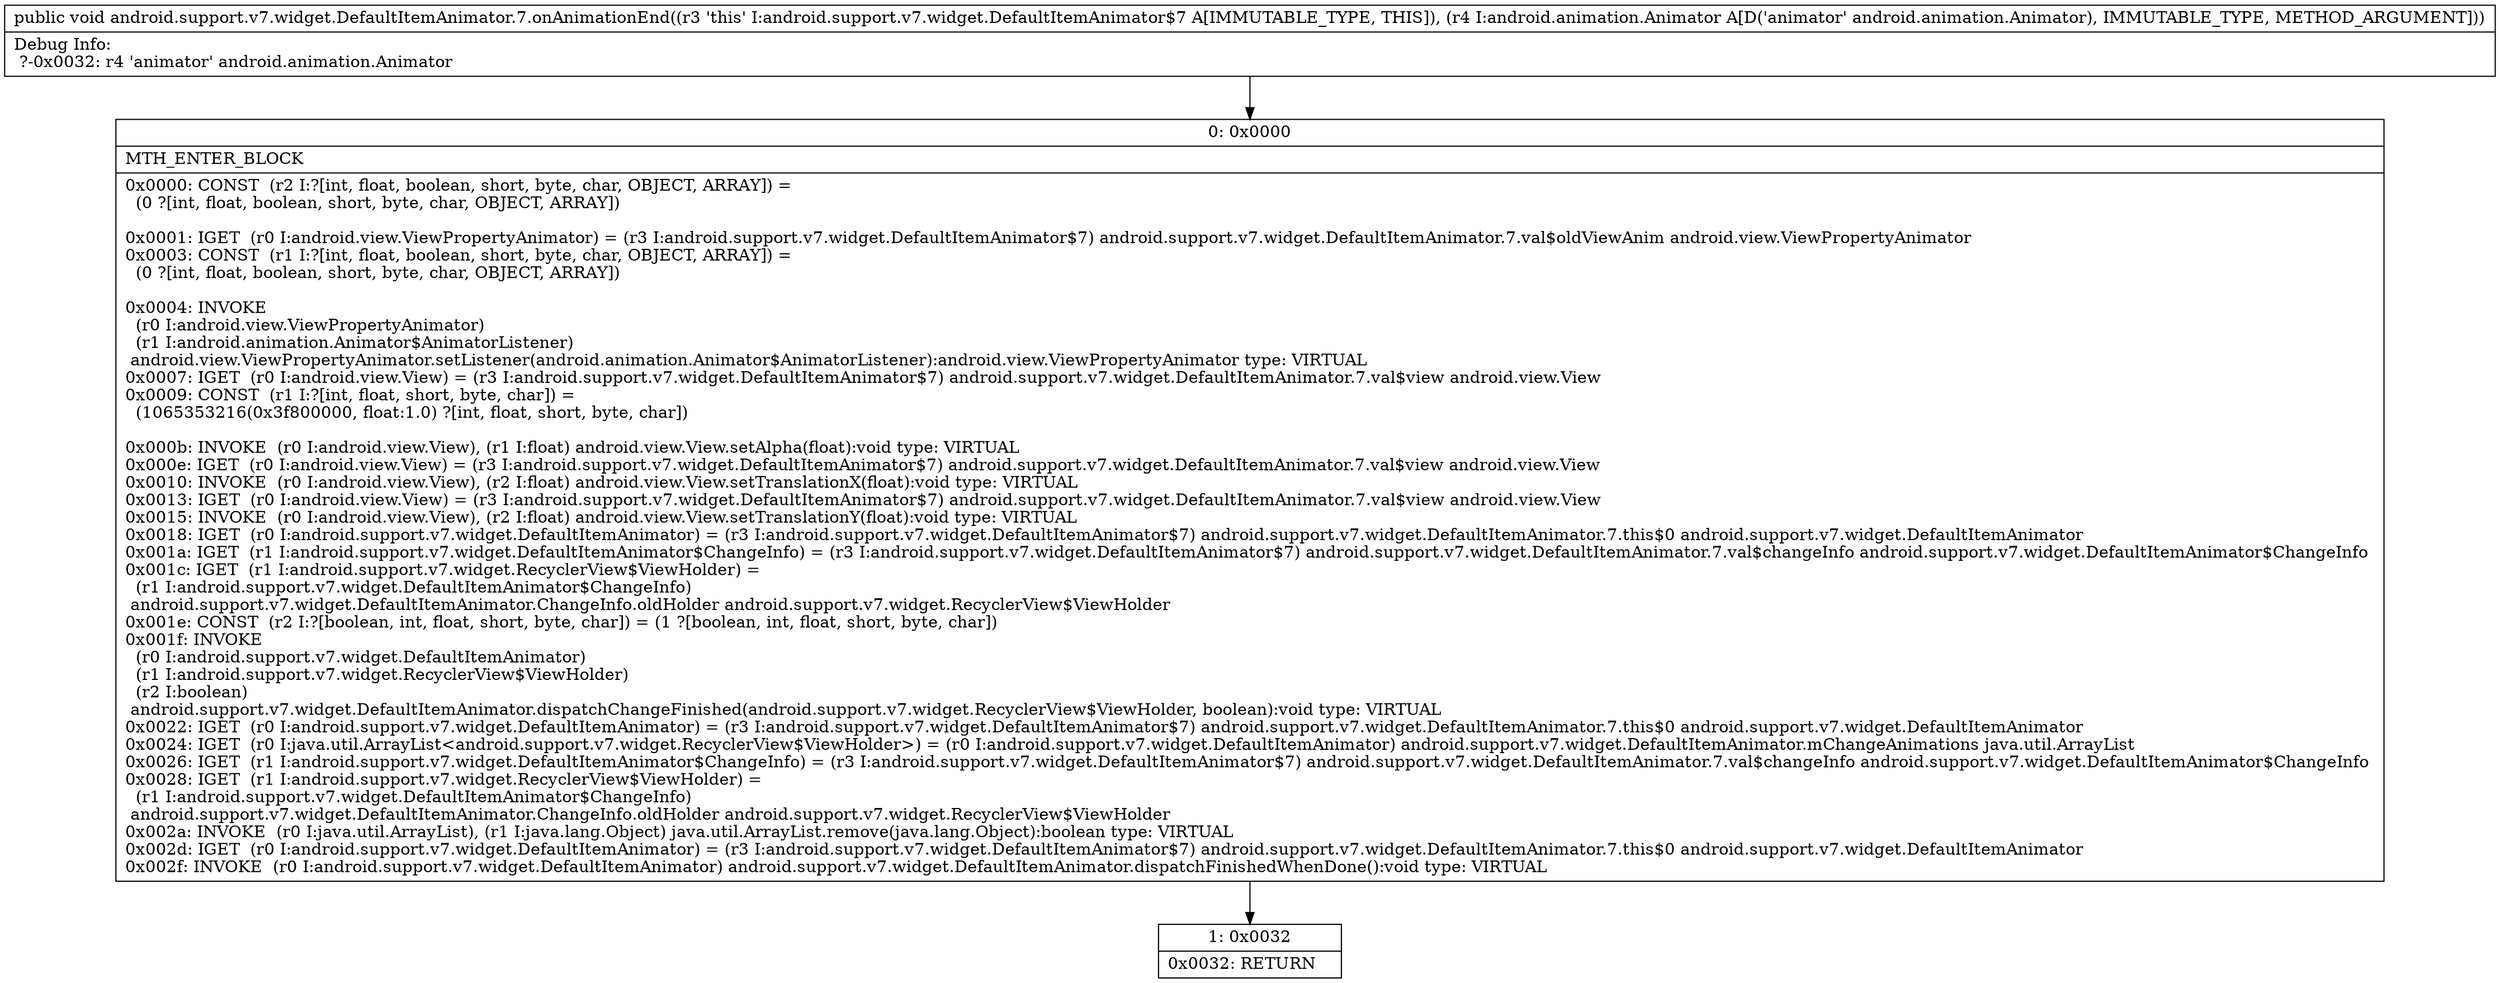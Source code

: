 digraph "CFG forandroid.support.v7.widget.DefaultItemAnimator.7.onAnimationEnd(Landroid\/animation\/Animator;)V" {
Node_0 [shape=record,label="{0\:\ 0x0000|MTH_ENTER_BLOCK\l|0x0000: CONST  (r2 I:?[int, float, boolean, short, byte, char, OBJECT, ARRAY]) = \l  (0 ?[int, float, boolean, short, byte, char, OBJECT, ARRAY])\l \l0x0001: IGET  (r0 I:android.view.ViewPropertyAnimator) = (r3 I:android.support.v7.widget.DefaultItemAnimator$7) android.support.v7.widget.DefaultItemAnimator.7.val$oldViewAnim android.view.ViewPropertyAnimator \l0x0003: CONST  (r1 I:?[int, float, boolean, short, byte, char, OBJECT, ARRAY]) = \l  (0 ?[int, float, boolean, short, byte, char, OBJECT, ARRAY])\l \l0x0004: INVOKE  \l  (r0 I:android.view.ViewPropertyAnimator)\l  (r1 I:android.animation.Animator$AnimatorListener)\l android.view.ViewPropertyAnimator.setListener(android.animation.Animator$AnimatorListener):android.view.ViewPropertyAnimator type: VIRTUAL \l0x0007: IGET  (r0 I:android.view.View) = (r3 I:android.support.v7.widget.DefaultItemAnimator$7) android.support.v7.widget.DefaultItemAnimator.7.val$view android.view.View \l0x0009: CONST  (r1 I:?[int, float, short, byte, char]) = \l  (1065353216(0x3f800000, float:1.0) ?[int, float, short, byte, char])\l \l0x000b: INVOKE  (r0 I:android.view.View), (r1 I:float) android.view.View.setAlpha(float):void type: VIRTUAL \l0x000e: IGET  (r0 I:android.view.View) = (r3 I:android.support.v7.widget.DefaultItemAnimator$7) android.support.v7.widget.DefaultItemAnimator.7.val$view android.view.View \l0x0010: INVOKE  (r0 I:android.view.View), (r2 I:float) android.view.View.setTranslationX(float):void type: VIRTUAL \l0x0013: IGET  (r0 I:android.view.View) = (r3 I:android.support.v7.widget.DefaultItemAnimator$7) android.support.v7.widget.DefaultItemAnimator.7.val$view android.view.View \l0x0015: INVOKE  (r0 I:android.view.View), (r2 I:float) android.view.View.setTranslationY(float):void type: VIRTUAL \l0x0018: IGET  (r0 I:android.support.v7.widget.DefaultItemAnimator) = (r3 I:android.support.v7.widget.DefaultItemAnimator$7) android.support.v7.widget.DefaultItemAnimator.7.this$0 android.support.v7.widget.DefaultItemAnimator \l0x001a: IGET  (r1 I:android.support.v7.widget.DefaultItemAnimator$ChangeInfo) = (r3 I:android.support.v7.widget.DefaultItemAnimator$7) android.support.v7.widget.DefaultItemAnimator.7.val$changeInfo android.support.v7.widget.DefaultItemAnimator$ChangeInfo \l0x001c: IGET  (r1 I:android.support.v7.widget.RecyclerView$ViewHolder) = \l  (r1 I:android.support.v7.widget.DefaultItemAnimator$ChangeInfo)\l android.support.v7.widget.DefaultItemAnimator.ChangeInfo.oldHolder android.support.v7.widget.RecyclerView$ViewHolder \l0x001e: CONST  (r2 I:?[boolean, int, float, short, byte, char]) = (1 ?[boolean, int, float, short, byte, char]) \l0x001f: INVOKE  \l  (r0 I:android.support.v7.widget.DefaultItemAnimator)\l  (r1 I:android.support.v7.widget.RecyclerView$ViewHolder)\l  (r2 I:boolean)\l android.support.v7.widget.DefaultItemAnimator.dispatchChangeFinished(android.support.v7.widget.RecyclerView$ViewHolder, boolean):void type: VIRTUAL \l0x0022: IGET  (r0 I:android.support.v7.widget.DefaultItemAnimator) = (r3 I:android.support.v7.widget.DefaultItemAnimator$7) android.support.v7.widget.DefaultItemAnimator.7.this$0 android.support.v7.widget.DefaultItemAnimator \l0x0024: IGET  (r0 I:java.util.ArrayList\<android.support.v7.widget.RecyclerView$ViewHolder\>) = (r0 I:android.support.v7.widget.DefaultItemAnimator) android.support.v7.widget.DefaultItemAnimator.mChangeAnimations java.util.ArrayList \l0x0026: IGET  (r1 I:android.support.v7.widget.DefaultItemAnimator$ChangeInfo) = (r3 I:android.support.v7.widget.DefaultItemAnimator$7) android.support.v7.widget.DefaultItemAnimator.7.val$changeInfo android.support.v7.widget.DefaultItemAnimator$ChangeInfo \l0x0028: IGET  (r1 I:android.support.v7.widget.RecyclerView$ViewHolder) = \l  (r1 I:android.support.v7.widget.DefaultItemAnimator$ChangeInfo)\l android.support.v7.widget.DefaultItemAnimator.ChangeInfo.oldHolder android.support.v7.widget.RecyclerView$ViewHolder \l0x002a: INVOKE  (r0 I:java.util.ArrayList), (r1 I:java.lang.Object) java.util.ArrayList.remove(java.lang.Object):boolean type: VIRTUAL \l0x002d: IGET  (r0 I:android.support.v7.widget.DefaultItemAnimator) = (r3 I:android.support.v7.widget.DefaultItemAnimator$7) android.support.v7.widget.DefaultItemAnimator.7.this$0 android.support.v7.widget.DefaultItemAnimator \l0x002f: INVOKE  (r0 I:android.support.v7.widget.DefaultItemAnimator) android.support.v7.widget.DefaultItemAnimator.dispatchFinishedWhenDone():void type: VIRTUAL \l}"];
Node_1 [shape=record,label="{1\:\ 0x0032|0x0032: RETURN   \l}"];
MethodNode[shape=record,label="{public void android.support.v7.widget.DefaultItemAnimator.7.onAnimationEnd((r3 'this' I:android.support.v7.widget.DefaultItemAnimator$7 A[IMMUTABLE_TYPE, THIS]), (r4 I:android.animation.Animator A[D('animator' android.animation.Animator), IMMUTABLE_TYPE, METHOD_ARGUMENT]))  | Debug Info:\l  ?\-0x0032: r4 'animator' android.animation.Animator\l}"];
MethodNode -> Node_0;
Node_0 -> Node_1;
}

